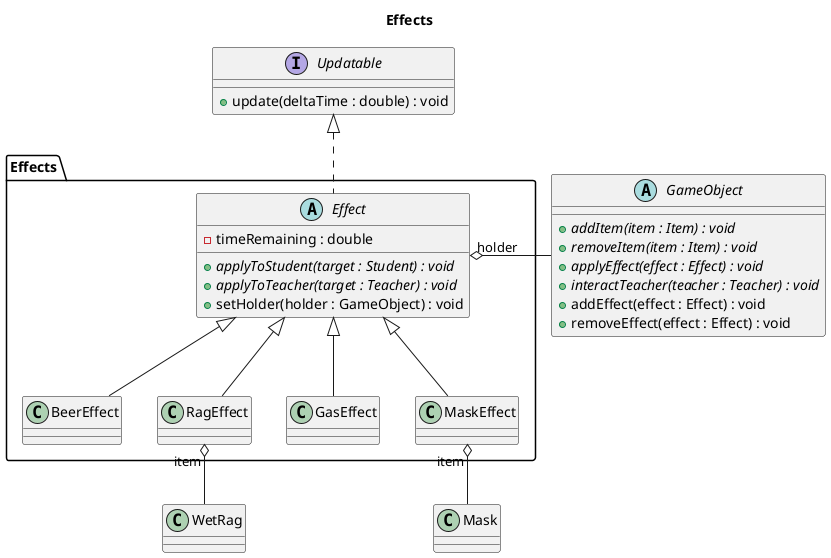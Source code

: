 @startuml effects

title Effects
' left to right direction

package Effects {
	abstract Effect {
		- timeRemaining : double
		+ {abstract} applyToStudent(target : Student) : void
		+ {abstract} applyToTeacher(target : Teacher) : void
		+ setHolder(holder : GameObject) : void
	}

	class BeerEffect
	class RagEffect
	class GasEffect
	class MaskEffect

	together {
		Effect <|-- BeerEffect
		Effect <|-- RagEffect
		Effect <|-- GasEffect
		Effect <|-- MaskEffect
	}
	
}

interface Updatable {
	+ update(deltaTime : double) : void
}

abstract GameObject {
	+ {abstract} addItem(item : Item) : void
	+ {abstract} removeItem(item : Item) : void
	+ {abstract} applyEffect(effect : Effect) : void
	+ {abstract} interactTeacher(teacher : Teacher) : void
	+ addEffect(effect : Effect) : void
	+ removeEffect(effect : Effect) : void
}

class Mask
class WetRag 

Updatable <|.- Effect

Effect "holder" o- GameObject
MaskEffect "item" o-- Mask
RagEffect "item" o-- WetRag

@enduml